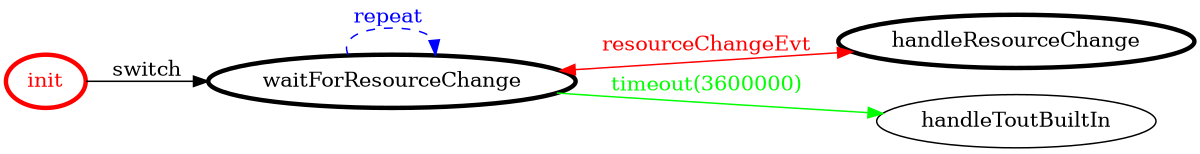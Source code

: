 /*
*
* A GraphViz DOT FSM description 
* Please use a GraphViz visualizer (like http://www.webgraphviz.com)
*  
*/

digraph finite_state_machine {
	rankdir=LR
	size="8,5"
	
	init [ color = red ][ fontcolor = red ][ penwidth = 3 ]
	waitForResourceChange [ color = black ][ fontcolor = black ][ penwidth = 3 ]
	handleResourceChange [ color = black ][ fontcolor = black ][ penwidth = 3 ]
	
	waitForResourceChange -> handleToutBuiltIn [ label = "timeout(3600000)" ][ color = green ][ fontcolor = green ]
	waitForResourceChange -> handleResourceChange [ label = "resourceChangeEvt" ][ color = red ][ fontcolor = red ][ dir = both ]
	waitForResourceChange -> waitForResourceChange [ label = "repeat "][ style = dashed ][ color = blue ][ fontcolor = blue ]
	init -> waitForResourceChange [ label = "switch" ][ color = black ][ fontcolor = black ]
}
